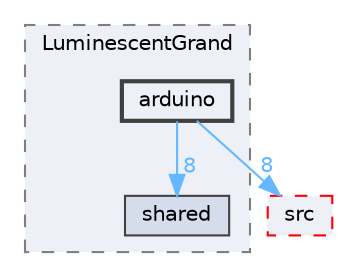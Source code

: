 digraph "FastLED/FastLED/examples/LuminescentGrand/arduino"
{
 // LATEX_PDF_SIZE
  bgcolor="transparent";
  edge [fontname=Helvetica,fontsize=10,labelfontname=Helvetica,labelfontsize=10];
  node [fontname=Helvetica,fontsize=10,shape=box,height=0.2,width=0.4];
  compound=true
  subgraph clusterdir_ac63e9a05d41470e9169a0e40ebfa73d {
    graph [ bgcolor="#edf0f7", pencolor="grey50", label="LuminescentGrand", fontname=Helvetica,fontsize=10 style="filled,dashed", URL="dir_ac63e9a05d41470e9169a0e40ebfa73d.html",tooltip=""]
  dir_65141e71d11ba560a8828e9c9ac20428 [label="shared", fillcolor="#d5ddec", color="grey25", style="filled", URL="dir_65141e71d11ba560a8828e9c9ac20428.html",tooltip=""];
  dir_582a7a524a0e0419da4771a024b421af [label="arduino", fillcolor="#edf0f7", color="grey25", style="filled,bold", URL="dir_582a7a524a0e0419da4771a024b421af.html",tooltip=""];
  }
  dir_e6a3de723047763e6a27a3cab040759e [label="src", fillcolor="#edf0f7", color="red", style="filled,dashed", URL="dir_e6a3de723047763e6a27a3cab040759e.html",tooltip=""];
  dir_582a7a524a0e0419da4771a024b421af->dir_65141e71d11ba560a8828e9c9ac20428 [headlabel="8", labeldistance=1.5 headhref="dir_000006_000073.html" href="dir_000006_000073.html" color="steelblue1" fontcolor="steelblue1"];
  dir_582a7a524a0e0419da4771a024b421af->dir_e6a3de723047763e6a27a3cab040759e [headlabel="8", labeldistance=1.5 headhref="dir_000006_000075.html" href="dir_000006_000075.html" color="steelblue1" fontcolor="steelblue1"];
}

